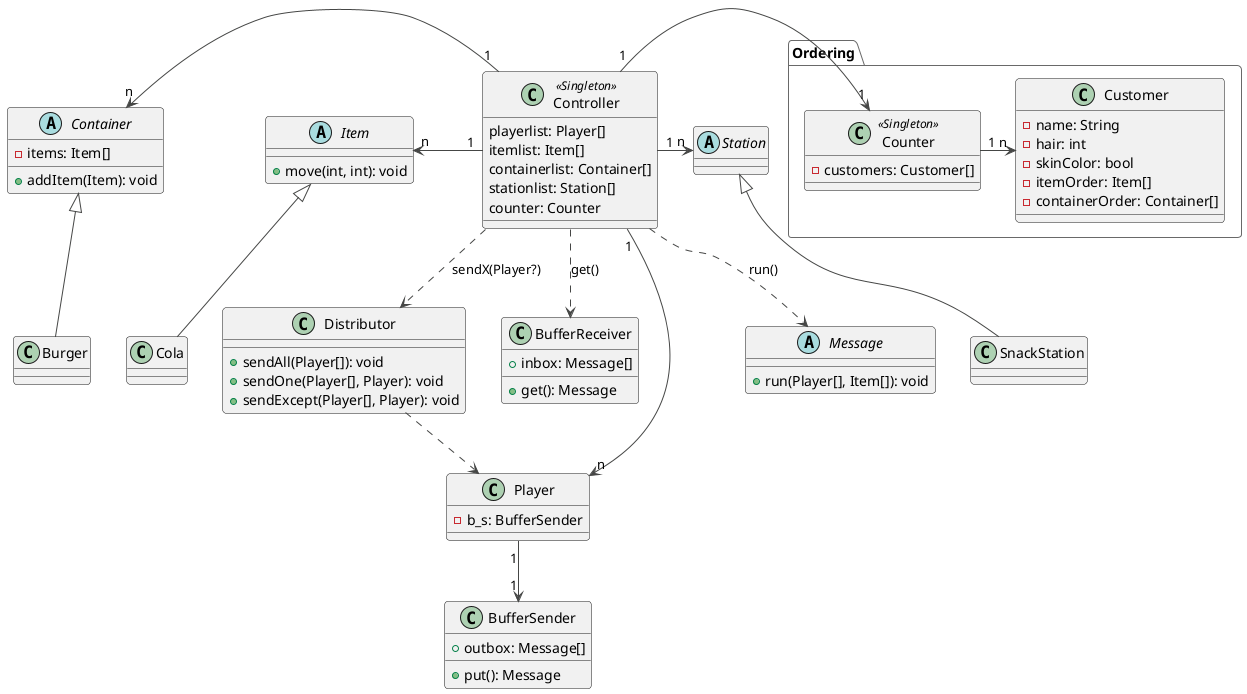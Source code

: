 @startuml
!theme vibrant

class BufferReceiver{
    + inbox: Message[]
    + get(): Message
}

class BufferSender{
    + outbox: Message[]
    + put(): Message
}
Player "1" --> "1" BufferSender

abstract class Message{
    + run(Player[], Item[]): void
}

class Controller << Singleton >>{
    playerlist: Player[]
    itemlist: Item[]
    containerlist: Container[]
    stationlist: Station[]
    counter: Counter
}
Controller "1" --> "n" Player
Controller "1" -l-> "n" Item
Controller "1" -l-> "n" Container
Controller "1" -r-> "n" Station
Controller "1" -l-> "1" Ordering.Counter
Controller ..> Message: run()
class Distributor{
    + sendAll(Player[]): void
    + sendOne(Player[], Player): void
    + sendExcept(Player[], Player): void
}
Controller ..> BufferReceiver: get()
Controller ..> Distributor: sendX(Player?)
Distributor ..> Player
abstract class Item{
    + move(int, int): void
}
abstract class Container{
    - items: Item[]
    + addItem(Item): void
}
class Cola extends Item
class Burger extends Container

class Player{
    - b_s: BufferSender
}

abstract class Station
class SnackStation extends Station
package "Ordering"{
    class Counter << Singleton >>{
        - customers: Customer[]
    }
    class Customer{
        - name: String
        - hair: int
        - skinColor: bool
        - itemOrder: Item[]
        - containerOrder: Container[]
    }
    Counter "1" -r-> "n" Customer
}

@enduml